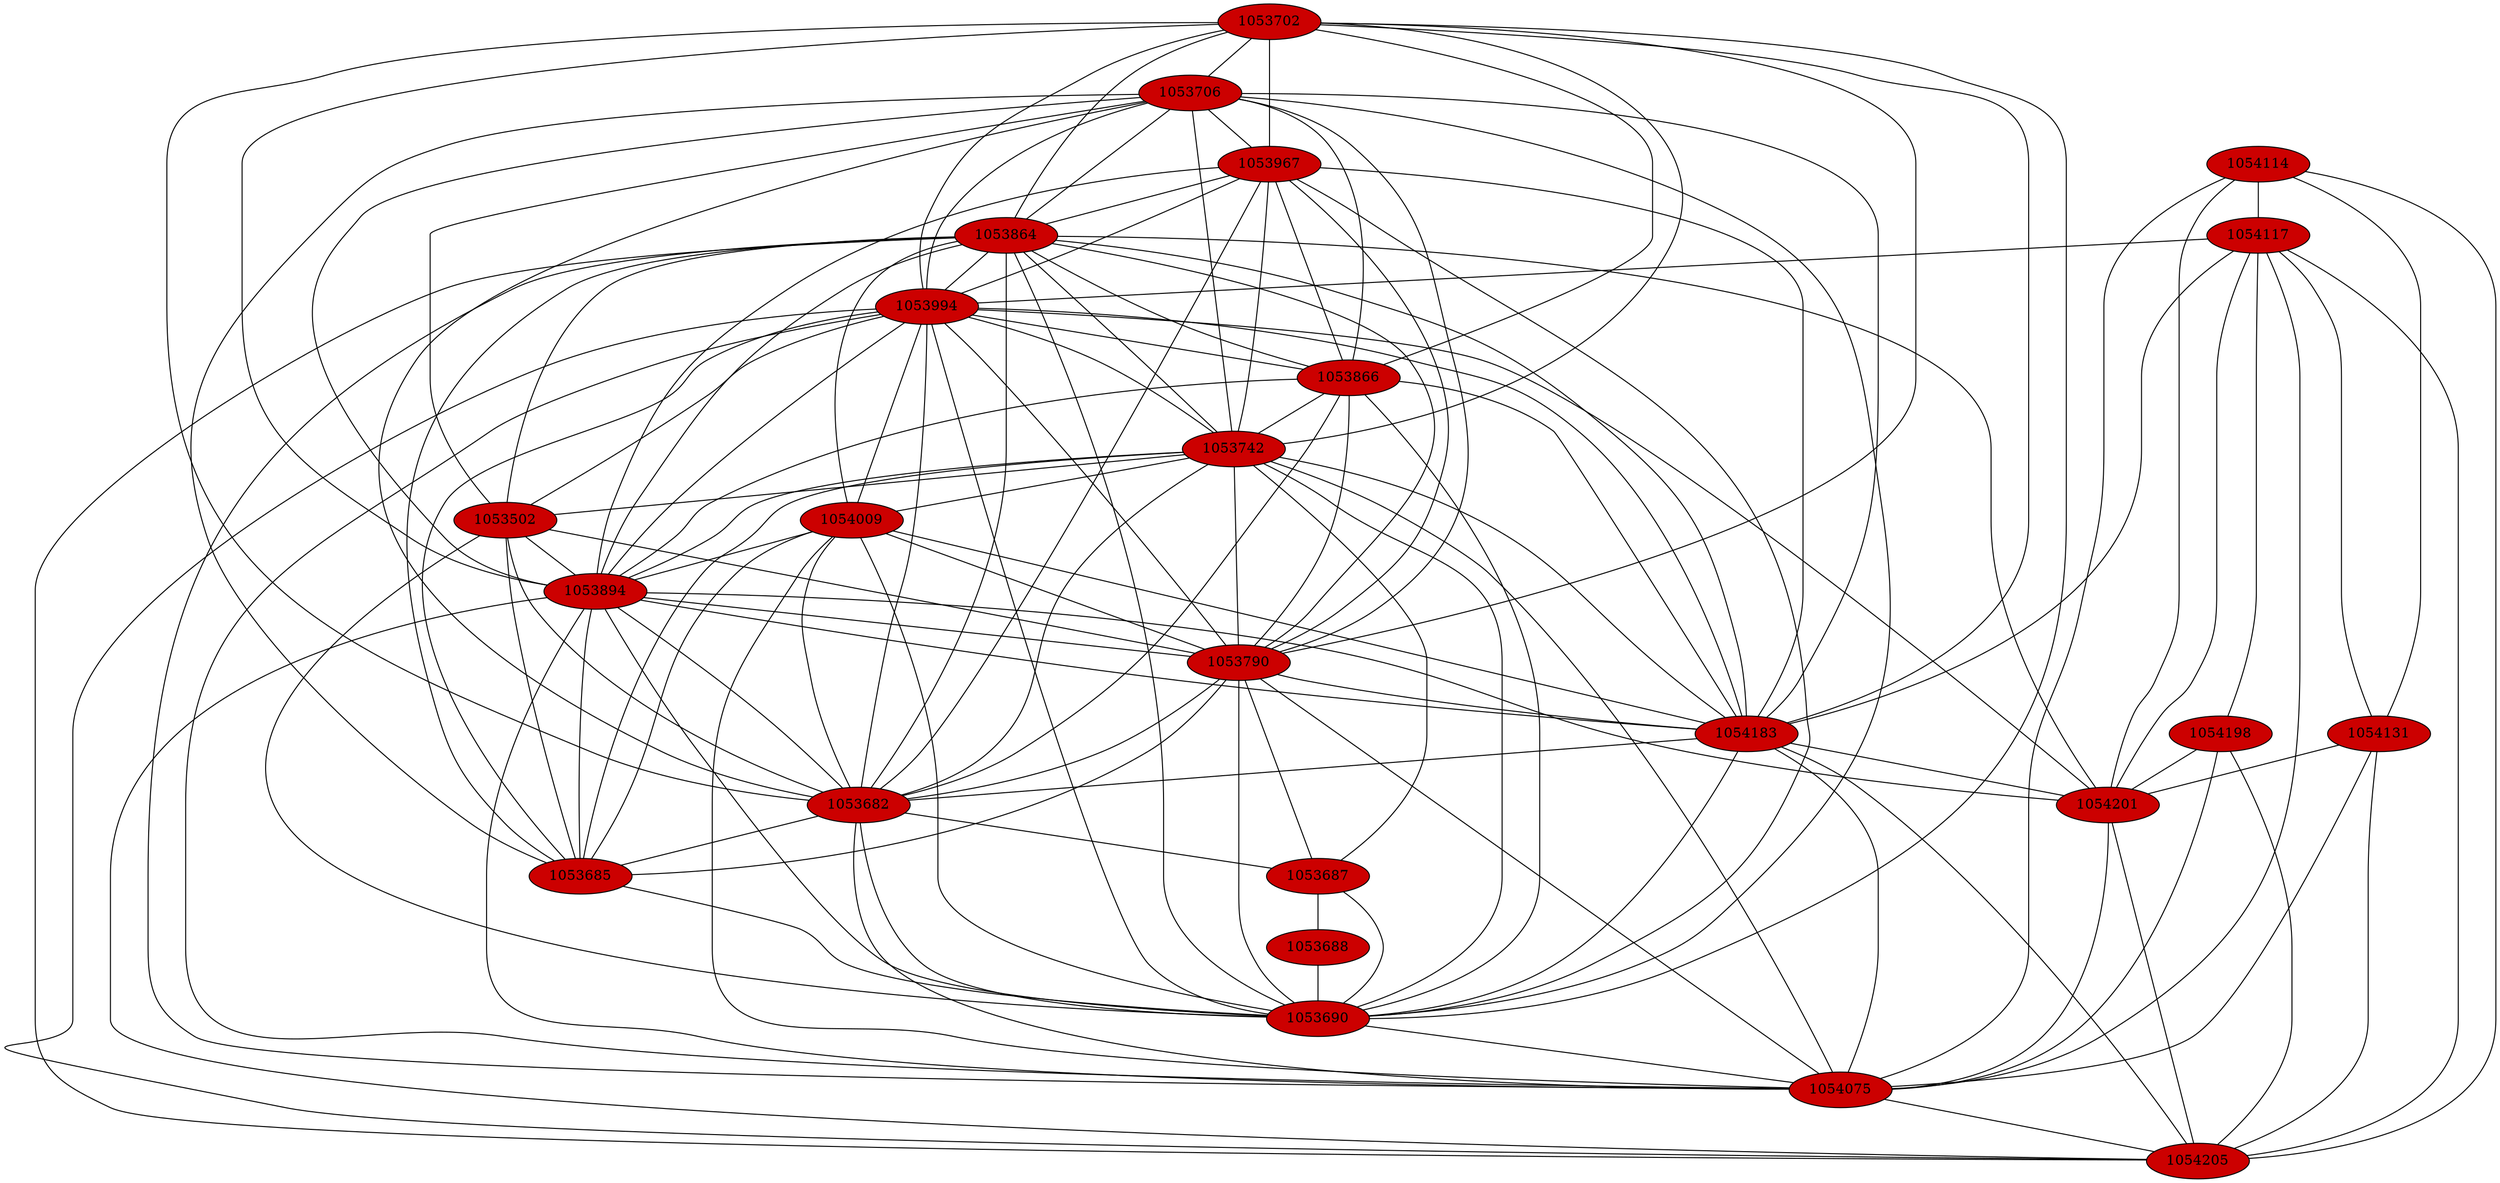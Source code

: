 graph CAMP_cc3 {
	K = 2.0;
	1053702 [style="filled", fillcolor="#cc0000"];
	1053706 [style="filled", fillcolor="#cc0000"];
	1053967 [style="filled", fillcolor="#cc0000"];
	1054114 [style="filled", fillcolor="#cc0000"];
	1054117 [style="filled", fillcolor="#cc0000"];
	1053864 [style="filled", fillcolor="#cc0000"];
	1053994 [style="filled", fillcolor="#cc0000"];
	1053866 [style="filled", fillcolor="#cc0000"];
	1053742 [style="filled", fillcolor="#cc0000"];
	1054131 [style="filled", fillcolor="#cc0000"];
	1054009 [style="filled", fillcolor="#cc0000"];
	1053502 [style="filled", fillcolor="#cc0000"];
	1053894 [style="filled", fillcolor="#cc0000"];
	1053790 [style="filled", fillcolor="#cc0000"];
	1054183 [style="filled", fillcolor="#cc0000"];
	1053682 [style="filled", fillcolor="#cc0000"];
	1053685 [style="filled", fillcolor="#cc0000"];
	1054198 [style="filled", fillcolor="#cc0000"];
	1053687 [style="filled", fillcolor="#cc0000"];
	1053688 [style="filled", fillcolor="#cc0000"];
	1054201 [style="filled", fillcolor="#cc0000"];
	1053690 [style="filled", fillcolor="#cc0000"];
	1054075 [style="filled", fillcolor="#cc0000"];
	1054205 [style="filled", fillcolor="#cc0000"];
	1053702 -- 1053682;
	1053702 -- 1053690;
	1053702 -- 1053706;
	1053702 -- 1053742;
	1053702 -- 1053790;
	1053702 -- 1053864;
	1053702 -- 1053866;
	1053702 -- 1053894;
	1053702 -- 1053967;
	1053702 -- 1053994;
	1053702 -- 1054183;
	1053706 -- 1053502;
	1053706 -- 1053682;
	1053706 -- 1053685;
	1053706 -- 1053690;
	1053706 -- 1053742;
	1053706 -- 1053790;
	1053706 -- 1053864;
	1053706 -- 1053866;
	1053706 -- 1053894;
	1053706 -- 1053967;
	1053706 -- 1053994;
	1053706 -- 1054183;
	1053967 -- 1053682;
	1053967 -- 1053690;
	1053967 -- 1053742;
	1053967 -- 1053790;
	1053967 -- 1053864;
	1053967 -- 1053866;
	1053967 -- 1053894;
	1053967 -- 1053994;
	1053967 -- 1054183;
	1054114 -- 1054075;
	1054114 -- 1054117;
	1054114 -- 1054131;
	1054114 -- 1054201;
	1054114 -- 1054205;
	1054117 -- 1053994;
	1054117 -- 1054075;
	1054117 -- 1054131;
	1054117 -- 1054183;
	1054117 -- 1054198;
	1054117 -- 1054201;
	1054117 -- 1054205;
	1053864 -- 1053502;
	1053864 -- 1053682;
	1053864 -- 1053685;
	1053864 -- 1053690;
	1053864 -- 1053742;
	1053864 -- 1053790;
	1053864 -- 1053866;
	1053864 -- 1053894;
	1053864 -- 1053994;
	1053864 -- 1054009;
	1053864 -- 1054075;
	1053864 -- 1054183;
	1053864 -- 1054201;
	1053864 -- 1054205;
	1053994 -- 1053502;
	1053994 -- 1053682;
	1053994 -- 1053685;
	1053994 -- 1053690;
	1053994 -- 1053742;
	1053994 -- 1053790;
	1053994 -- 1053866;
	1053994 -- 1053894;
	1053994 -- 1054009;
	1053994 -- 1054075;
	1053994 -- 1054183;
	1053994 -- 1054201;
	1053994 -- 1054205;
	1053866 -- 1053682;
	1053866 -- 1053690;
	1053866 -- 1053742;
	1053866 -- 1053790;
	1053866 -- 1053894;
	1053866 -- 1054183;
	1053742 -- 1053502;
	1053742 -- 1053682;
	1053742 -- 1053685;
	1053742 -- 1053687;
	1053742 -- 1053690;
	1053742 -- 1053790;
	1053742 -- 1053894;
	1053742 -- 1054009;
	1053742 -- 1054075;
	1053742 -- 1054183;
	1054131 -- 1054075;
	1054131 -- 1054201;
	1054131 -- 1054205;
	1054009 -- 1053682;
	1054009 -- 1053685;
	1054009 -- 1053690;
	1054009 -- 1053790;
	1054009 -- 1053894;
	1054009 -- 1054075;
	1054009 -- 1054183;
	1053502 -- 1053682;
	1053502 -- 1053685;
	1053502 -- 1053690;
	1053502 -- 1053790;
	1053502 -- 1053894;
	1053894 -- 1053682;
	1053894 -- 1053685;
	1053894 -- 1053690;
	1053894 -- 1053790;
	1053894 -- 1054075;
	1053894 -- 1054183;
	1053894 -- 1054201;
	1053894 -- 1054205;
	1053790 -- 1053682;
	1053790 -- 1053685;
	1053790 -- 1053687;
	1053790 -- 1053690;
	1053790 -- 1054075;
	1053790 -- 1054183;
	1054183 -- 1053682;
	1054183 -- 1053690;
	1054183 -- 1054075;
	1054183 -- 1054201;
	1054183 -- 1054205;
	1053682 -- 1053685;
	1053682 -- 1053687;
	1053682 -- 1053690;
	1053682 -- 1054075;
	1053685 -- 1053690;
	1054198 -- 1054075;
	1054198 -- 1054201;
	1054198 -- 1054205;
	1053687 -- 1053688;
	1053687 -- 1053690;
	1053688 -- 1053690;
	1054201 -- 1054075;
	1054201 -- 1054205;
	1053690 -- 1054075;
	1054075 -- 1054205;
}